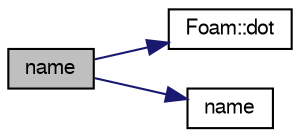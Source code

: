 digraph "name"
{
  bgcolor="transparent";
  edge [fontname="FreeSans",fontsize="10",labelfontname="FreeSans",labelfontsize="10"];
  node [fontname="FreeSans",fontsize="10",shape=record];
  rankdir="LR";
  Node2253 [label="name",height=0.2,width=0.4,color="black", fillcolor="grey75", style="filled", fontcolor="black"];
  Node2253 -> Node2254 [color="midnightblue",fontsize="10",style="solid",fontname="FreeSans"];
  Node2254 [label="Foam::dot",height=0.2,width=0.4,color="black",URL="$a21124.html#a6a9353de9f9fd7835505aa3fbded7f94"];
  Node2253 -> Node2255 [color="midnightblue",fontsize="10",style="solid",fontname="FreeSans"];
  Node2255 [label="name",height=0.2,width=0.4,color="black",URL="$a28234.html#a433b30fb3a93b9b4d07204699a319ca5",tooltip="Return file name (part beyond last /) "];
}
